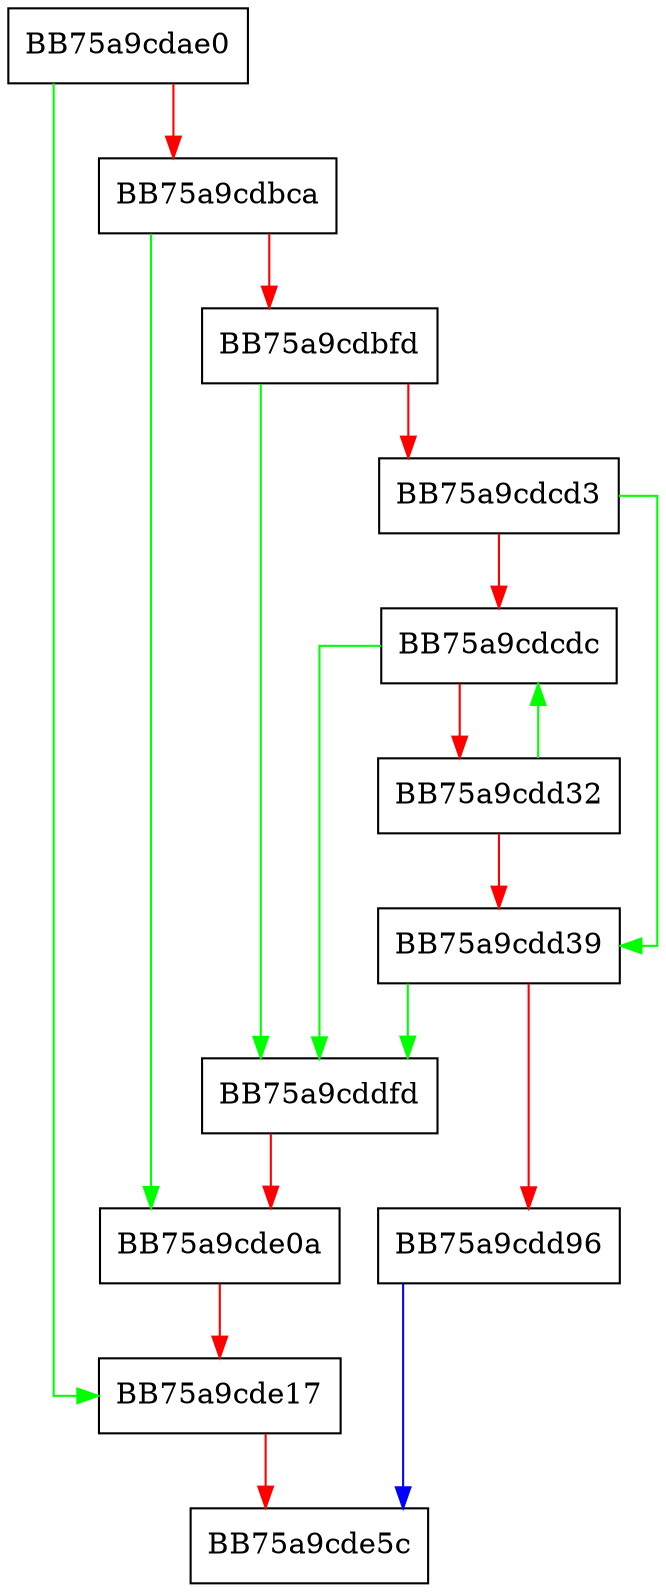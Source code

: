 digraph _database_import_dll_static_models {
  node [shape="box"];
  graph [splines=ortho];
  BB75a9cdae0 -> BB75a9cde17 [color="green"];
  BB75a9cdae0 -> BB75a9cdbca [color="red"];
  BB75a9cdbca -> BB75a9cde0a [color="green"];
  BB75a9cdbca -> BB75a9cdbfd [color="red"];
  BB75a9cdbfd -> BB75a9cddfd [color="green"];
  BB75a9cdbfd -> BB75a9cdcd3 [color="red"];
  BB75a9cdcd3 -> BB75a9cdd39 [color="green"];
  BB75a9cdcd3 -> BB75a9cdcdc [color="red"];
  BB75a9cdcdc -> BB75a9cddfd [color="green"];
  BB75a9cdcdc -> BB75a9cdd32 [color="red"];
  BB75a9cdd32 -> BB75a9cdcdc [color="green"];
  BB75a9cdd32 -> BB75a9cdd39 [color="red"];
  BB75a9cdd39 -> BB75a9cddfd [color="green"];
  BB75a9cdd39 -> BB75a9cdd96 [color="red"];
  BB75a9cdd96 -> BB75a9cde5c [color="blue"];
  BB75a9cddfd -> BB75a9cde0a [color="red"];
  BB75a9cde0a -> BB75a9cde17 [color="red"];
  BB75a9cde17 -> BB75a9cde5c [color="red"];
}
